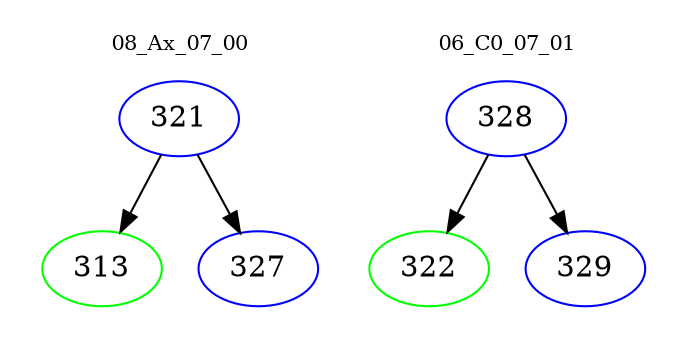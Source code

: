digraph{
subgraph cluster_0 {
color = white
label = "08_Ax_07_00";
fontsize=10;
T0_321 [label="321", color="blue"]
T0_321 -> T0_313 [color="black"]
T0_313 [label="313", color="green"]
T0_321 -> T0_327 [color="black"]
T0_327 [label="327", color="blue"]
}
subgraph cluster_1 {
color = white
label = "06_C0_07_01";
fontsize=10;
T1_328 [label="328", color="blue"]
T1_328 -> T1_322 [color="black"]
T1_322 [label="322", color="green"]
T1_328 -> T1_329 [color="black"]
T1_329 [label="329", color="blue"]
}
}
